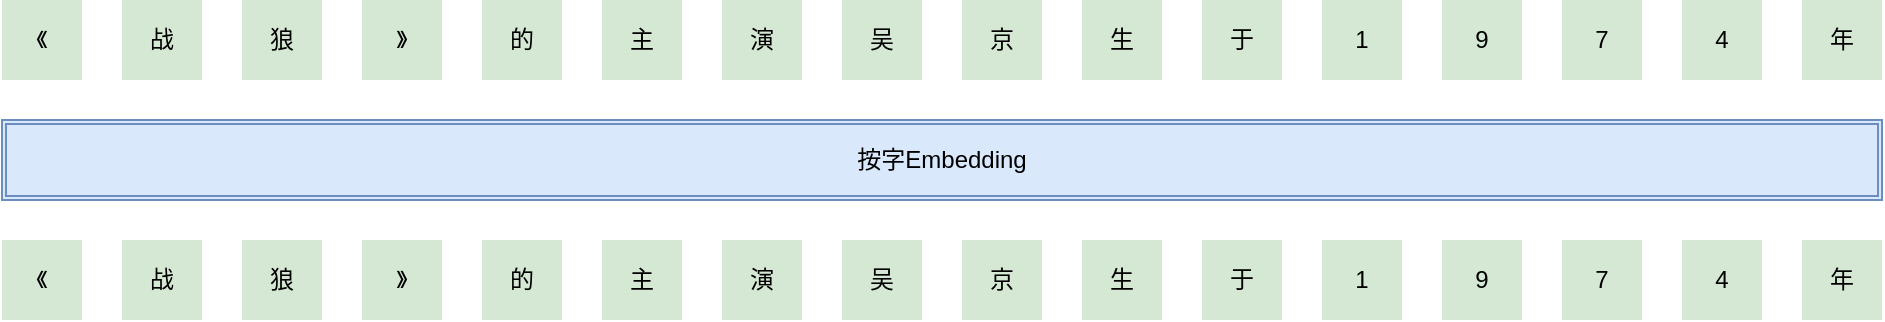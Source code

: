 <mxfile version="14.4.2" type="github"><diagram id="eIv0W7jmToX0OtYS6w2h" name="Page-1"><mxGraphModel dx="1108" dy="721" grid="1" gridSize="10" guides="1" tooltips="1" connect="1" arrows="1" fold="1" page="1" pageScale="1" pageWidth="827" pageHeight="1169" math="0" shadow="0"><root><mxCell id="0"/><mxCell id="1" parent="0"/><mxCell id="aoWRR9x3uaTq7NgfMGxi-2" value="《" style="shape=ext;double=1;rounded=0;whiteSpace=wrap;html=1;fillColor=#d5e8d4;strokeColor=none;" vertex="1" parent="1"><mxGeometry x="160" y="240" width="40" height="40" as="geometry"/></mxCell><mxCell id="aoWRR9x3uaTq7NgfMGxi-6" value="战" style="shape=ext;double=1;rounded=0;whiteSpace=wrap;html=1;fillColor=#d5e8d4;strokeColor=none;" vertex="1" parent="1"><mxGeometry x="220" y="240" width="40" height="40" as="geometry"/></mxCell><mxCell id="aoWRR9x3uaTq7NgfMGxi-7" value="狼" style="shape=ext;double=1;rounded=0;whiteSpace=wrap;html=1;fillColor=#d5e8d4;strokeColor=none;" vertex="1" parent="1"><mxGeometry x="280" y="240" width="40" height="40" as="geometry"/></mxCell><mxCell id="aoWRR9x3uaTq7NgfMGxi-8" value="》" style="shape=ext;double=1;rounded=0;whiteSpace=wrap;html=1;fillColor=#d5e8d4;strokeColor=none;" vertex="1" parent="1"><mxGeometry x="340" y="240" width="40" height="40" as="geometry"/></mxCell><mxCell id="aoWRR9x3uaTq7NgfMGxi-9" value="主" style="shape=ext;double=1;rounded=0;whiteSpace=wrap;html=1;fillColor=#d5e8d4;strokeColor=none;" vertex="1" parent="1"><mxGeometry x="460" y="240" width="40" height="40" as="geometry"/></mxCell><mxCell id="aoWRR9x3uaTq7NgfMGxi-10" value="演" style="shape=ext;double=1;rounded=0;whiteSpace=wrap;html=1;fillColor=#d5e8d4;strokeColor=none;" vertex="1" parent="1"><mxGeometry x="520" y="240" width="40" height="40" as="geometry"/></mxCell><mxCell id="aoWRR9x3uaTq7NgfMGxi-11" value="吴" style="shape=ext;double=1;rounded=0;whiteSpace=wrap;html=1;fillColor=#d5e8d4;strokeColor=none;" vertex="1" parent="1"><mxGeometry x="580" y="240" width="40" height="40" as="geometry"/></mxCell><mxCell id="aoWRR9x3uaTq7NgfMGxi-12" value="京" style="shape=ext;double=1;rounded=0;whiteSpace=wrap;html=1;fillColor=#d5e8d4;strokeColor=none;" vertex="1" parent="1"><mxGeometry x="640" y="240" width="40" height="40" as="geometry"/></mxCell><mxCell id="aoWRR9x3uaTq7NgfMGxi-13" value="生" style="shape=ext;double=1;rounded=0;whiteSpace=wrap;html=1;fillColor=#d5e8d4;strokeColor=none;" vertex="1" parent="1"><mxGeometry x="700" y="240" width="40" height="40" as="geometry"/></mxCell><mxCell id="aoWRR9x3uaTq7NgfMGxi-14" value="于" style="shape=ext;double=1;rounded=0;whiteSpace=wrap;html=1;fillColor=#d5e8d4;strokeColor=none;" vertex="1" parent="1"><mxGeometry x="760" y="240" width="40" height="40" as="geometry"/></mxCell><mxCell id="aoWRR9x3uaTq7NgfMGxi-15" value="1" style="shape=ext;double=1;rounded=0;whiteSpace=wrap;html=1;fillColor=#d5e8d4;strokeColor=none;" vertex="1" parent="1"><mxGeometry x="820" y="240" width="40" height="40" as="geometry"/></mxCell><mxCell id="aoWRR9x3uaTq7NgfMGxi-16" value="7" style="shape=ext;double=1;rounded=0;whiteSpace=wrap;html=1;fillColor=#d5e8d4;strokeColor=none;" vertex="1" parent="1"><mxGeometry x="940" y="240" width="40" height="40" as="geometry"/></mxCell><mxCell id="aoWRR9x3uaTq7NgfMGxi-17" value="9" style="shape=ext;double=1;rounded=0;whiteSpace=wrap;html=1;fillColor=#d5e8d4;strokeColor=none;" vertex="1" parent="1"><mxGeometry x="880" y="240" width="40" height="40" as="geometry"/></mxCell><mxCell id="aoWRR9x3uaTq7NgfMGxi-18" value="4" style="shape=ext;double=1;rounded=0;whiteSpace=wrap;html=1;fillColor=#d5e8d4;strokeColor=none;" vertex="1" parent="1"><mxGeometry x="1000" y="240" width="40" height="40" as="geometry"/></mxCell><mxCell id="aoWRR9x3uaTq7NgfMGxi-19" value="年" style="shape=ext;double=1;rounded=0;whiteSpace=wrap;html=1;fillColor=#d5e8d4;strokeColor=none;" vertex="1" parent="1"><mxGeometry x="1060" y="240" width="40" height="40" as="geometry"/></mxCell><mxCell id="aoWRR9x3uaTq7NgfMGxi-20" value="的" style="shape=ext;double=1;rounded=0;whiteSpace=wrap;html=1;fillColor=#d5e8d4;strokeColor=none;" vertex="1" parent="1"><mxGeometry x="400" y="240" width="40" height="40" as="geometry"/></mxCell><mxCell id="aoWRR9x3uaTq7NgfMGxi-21" value="《" style="shape=ext;double=1;rounded=0;whiteSpace=wrap;html=1;fillColor=#d5e8d4;strokeColor=none;" vertex="1" parent="1"><mxGeometry x="160" y="360" width="40" height="40" as="geometry"/></mxCell><mxCell id="aoWRR9x3uaTq7NgfMGxi-22" value="战" style="shape=ext;double=1;rounded=0;whiteSpace=wrap;html=1;fillColor=#d5e8d4;strokeColor=none;" vertex="1" parent="1"><mxGeometry x="220" y="360" width="40" height="40" as="geometry"/></mxCell><mxCell id="aoWRR9x3uaTq7NgfMGxi-23" value="狼" style="shape=ext;double=1;rounded=0;whiteSpace=wrap;html=1;fillColor=#d5e8d4;strokeColor=none;" vertex="1" parent="1"><mxGeometry x="280" y="360" width="40" height="40" as="geometry"/></mxCell><mxCell id="aoWRR9x3uaTq7NgfMGxi-24" value="》" style="shape=ext;double=1;rounded=0;whiteSpace=wrap;html=1;fillColor=#d5e8d4;strokeColor=none;" vertex="1" parent="1"><mxGeometry x="340" y="360" width="40" height="40" as="geometry"/></mxCell><mxCell id="aoWRR9x3uaTq7NgfMGxi-25" value="主" style="shape=ext;double=1;rounded=0;whiteSpace=wrap;html=1;fillColor=#d5e8d4;strokeColor=none;" vertex="1" parent="1"><mxGeometry x="460" y="360" width="40" height="40" as="geometry"/></mxCell><mxCell id="aoWRR9x3uaTq7NgfMGxi-26" value="演" style="shape=ext;double=1;rounded=0;whiteSpace=wrap;html=1;fillColor=#d5e8d4;strokeColor=none;" vertex="1" parent="1"><mxGeometry x="520" y="360" width="40" height="40" as="geometry"/></mxCell><mxCell id="aoWRR9x3uaTq7NgfMGxi-27" value="吴" style="shape=ext;double=1;rounded=0;whiteSpace=wrap;html=1;fillColor=#d5e8d4;strokeColor=none;" vertex="1" parent="1"><mxGeometry x="580" y="360" width="40" height="40" as="geometry"/></mxCell><mxCell id="aoWRR9x3uaTq7NgfMGxi-28" value="京" style="shape=ext;double=1;rounded=0;whiteSpace=wrap;html=1;fillColor=#d5e8d4;strokeColor=none;" vertex="1" parent="1"><mxGeometry x="640" y="360" width="40" height="40" as="geometry"/></mxCell><mxCell id="aoWRR9x3uaTq7NgfMGxi-29" value="生" style="shape=ext;double=1;rounded=0;whiteSpace=wrap;html=1;fillColor=#d5e8d4;strokeColor=none;" vertex="1" parent="1"><mxGeometry x="700" y="360" width="40" height="40" as="geometry"/></mxCell><mxCell id="aoWRR9x3uaTq7NgfMGxi-30" value="于" style="shape=ext;double=1;rounded=0;whiteSpace=wrap;html=1;fillColor=#d5e8d4;strokeColor=none;" vertex="1" parent="1"><mxGeometry x="760" y="360" width="40" height="40" as="geometry"/></mxCell><mxCell id="aoWRR9x3uaTq7NgfMGxi-31" value="1" style="shape=ext;double=1;rounded=0;whiteSpace=wrap;html=1;fillColor=#d5e8d4;strokeColor=none;" vertex="1" parent="1"><mxGeometry x="820" y="360" width="40" height="40" as="geometry"/></mxCell><mxCell id="aoWRR9x3uaTq7NgfMGxi-32" value="7" style="shape=ext;double=1;rounded=0;whiteSpace=wrap;html=1;fillColor=#d5e8d4;strokeColor=none;" vertex="1" parent="1"><mxGeometry x="940" y="360" width="40" height="40" as="geometry"/></mxCell><mxCell id="aoWRR9x3uaTq7NgfMGxi-33" value="9" style="shape=ext;double=1;rounded=0;whiteSpace=wrap;html=1;fillColor=#d5e8d4;strokeColor=none;" vertex="1" parent="1"><mxGeometry x="880" y="360" width="40" height="40" as="geometry"/></mxCell><mxCell id="aoWRR9x3uaTq7NgfMGxi-34" value="4" style="shape=ext;double=1;rounded=0;whiteSpace=wrap;html=1;fillColor=#d5e8d4;strokeColor=none;" vertex="1" parent="1"><mxGeometry x="1000" y="360" width="40" height="40" as="geometry"/></mxCell><mxCell id="aoWRR9x3uaTq7NgfMGxi-35" value="年" style="shape=ext;double=1;rounded=0;whiteSpace=wrap;html=1;fillColor=#d5e8d4;strokeColor=none;" vertex="1" parent="1"><mxGeometry x="1060" y="360" width="40" height="40" as="geometry"/></mxCell><mxCell id="aoWRR9x3uaTq7NgfMGxi-36" value="的" style="shape=ext;double=1;rounded=0;whiteSpace=wrap;html=1;fillColor=#d5e8d4;strokeColor=none;" vertex="1" parent="1"><mxGeometry x="400" y="360" width="40" height="40" as="geometry"/></mxCell><mxCell id="aoWRR9x3uaTq7NgfMGxi-37" value="按字Embedding" style="shape=ext;double=1;rounded=0;whiteSpace=wrap;html=1;fillColor=#dae8fc;strokeColor=#6c8ebf;" vertex="1" parent="1"><mxGeometry x="160" y="300" width="940" height="40" as="geometry"/></mxCell></root></mxGraphModel></diagram></mxfile>